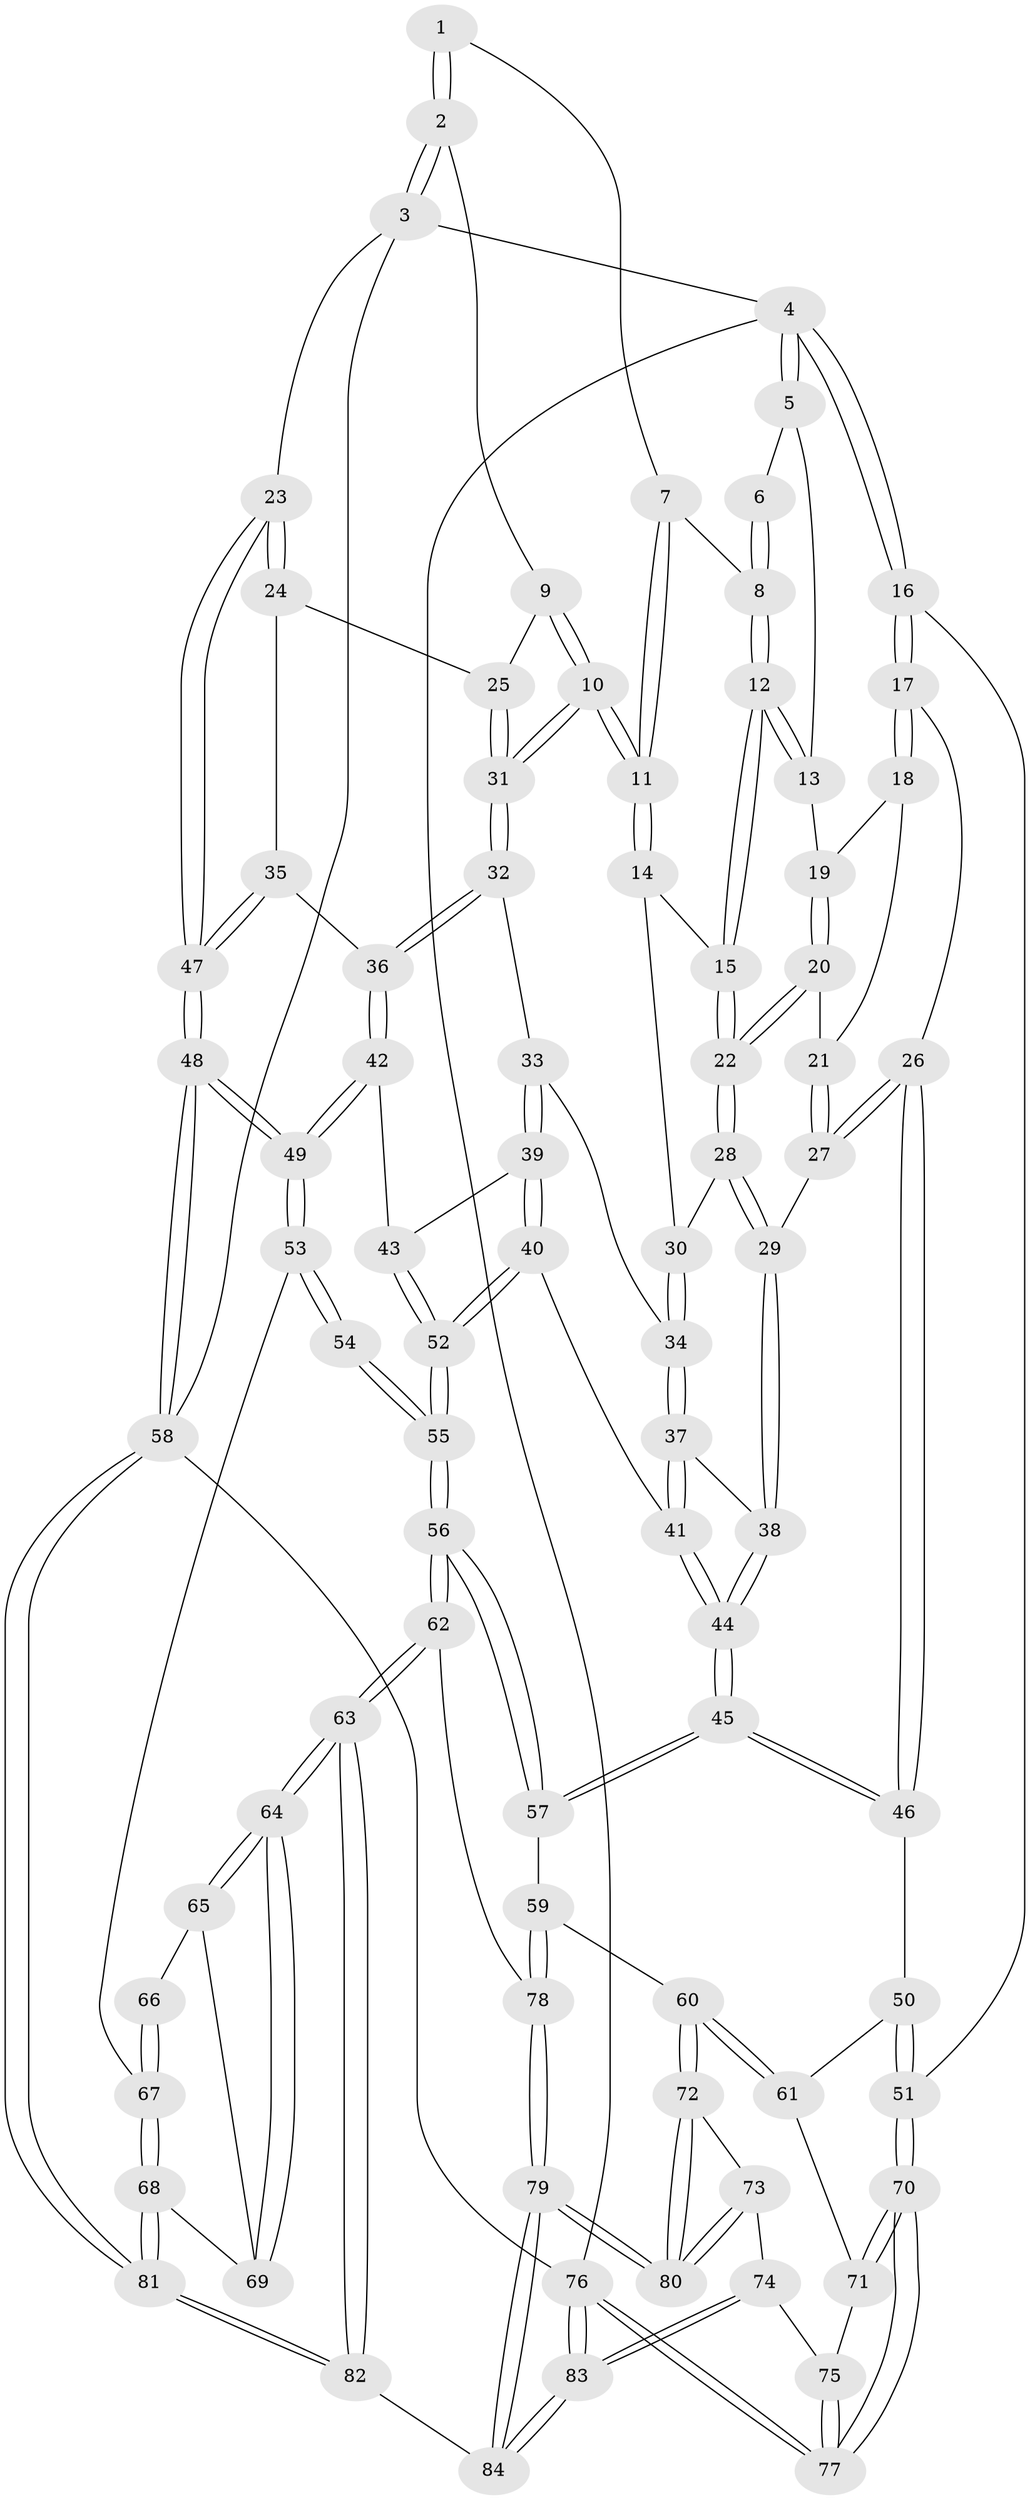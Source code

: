 // coarse degree distribution, {3: 0.22916666666666666, 5: 0.20833333333333334, 4: 0.4791666666666667, 6: 0.0625, 7: 0.020833333333333332}
// Generated by graph-tools (version 1.1) at 2025/24/03/03/25 07:24:38]
// undirected, 84 vertices, 207 edges
graph export_dot {
graph [start="1"]
  node [color=gray90,style=filled];
  1 [pos="+0.6317130695995382+0"];
  2 [pos="+1+0"];
  3 [pos="+1+0"];
  4 [pos="+0+0"];
  5 [pos="+0.2754895735980706+0"];
  6 [pos="+0.3435672139314247+0"];
  7 [pos="+0.5685200790453644+0.004509282286619064"];
  8 [pos="+0.5049850684856823+0.07215312327462503"];
  9 [pos="+0.9854335645946285+0"];
  10 [pos="+0.6600163189952495+0.2382028754703137"];
  11 [pos="+0.6198733872079252+0.21715107751730559"];
  12 [pos="+0.45965884559952114+0.15090248352375998"];
  13 [pos="+0.2744657039715796+0"];
  14 [pos="+0.5344248733762693+0.19682474521365648"];
  15 [pos="+0.4609809725096832+0.15942003939928792"];
  16 [pos="+0+0.27417379387875673"];
  17 [pos="+0+0.27742575551233845"];
  18 [pos="+0.18700763300583842+0.024030518716258616"];
  19 [pos="+0.2432652952008201+0"];
  20 [pos="+0.2797139090460631+0.1562840829406962"];
  21 [pos="+0.15119303480679758+0.20931559506930367"];
  22 [pos="+0.34487738076630553+0.2294537327556593"];
  23 [pos="+1+0.20140208613885616"];
  24 [pos="+0.9011279826010051+0.2701717401528976"];
  25 [pos="+0.8922416872240663+0.24981819569490463"];
  26 [pos="+0+0.32863399128646886"];
  27 [pos="+0.053989943967910486+0.30711560750975525"];
  28 [pos="+0.33236635500106854+0.2847410525071353"];
  29 [pos="+0.31832561038400164+0.3159304473741594"];
  30 [pos="+0.4667196280683992+0.30126230090675943"];
  31 [pos="+0.6613642837868362+0.24288173229596163"];
  32 [pos="+0.6643398026222466+0.30450457622627003"];
  33 [pos="+0.5173988875581054+0.39451375232347125"];
  34 [pos="+0.4997050595258177+0.39495867903480447"];
  35 [pos="+0.9029844209994937+0.3969364071965581"];
  36 [pos="+0.7125452777211745+0.37545934526012903"];
  37 [pos="+0.4501157368561586+0.4118751825139313"];
  38 [pos="+0.3494467089157017+0.40471610618682075"];
  39 [pos="+0.5326468130293093+0.4367142326881466"];
  40 [pos="+0.5163946680588176+0.5802460393553641"];
  41 [pos="+0.48208601378915167+0.5638664409112741"];
  42 [pos="+0.692085425960772+0.5134172027091408"];
  43 [pos="+0.6545631181912724+0.5527357605456766"];
  44 [pos="+0.27450346996207553+0.5637043303538066"];
  45 [pos="+0.23956971231844526+0.5959366859682717"];
  46 [pos="+0.20205010914534788+0.5912086985647768"];
  47 [pos="+1+0.5644856668204833"];
  48 [pos="+1+0.6713935755880506"];
  49 [pos="+1+0.6739944915827569"];
  50 [pos="+0.14246123875261618+0.638199268721844"];
  51 [pos="+0+0.6221046769736993"];
  52 [pos="+0.5958399926696712+0.6496284047389064"];
  53 [pos="+0.9668642033243814+0.7149147417329261"];
  54 [pos="+0.7587855534650925+0.7331291194308646"];
  55 [pos="+0.597964922694253+0.7008999396239909"];
  56 [pos="+0.5374542717633488+0.7797067608826665"];
  57 [pos="+0.2894537623685403+0.6799945244021712"];
  58 [pos="+1+1"];
  59 [pos="+0.25854552450396656+0.8373263041927551"];
  60 [pos="+0.15946691428393037+0.8578673696916911"];
  61 [pos="+0.07009202111126438+0.7761590764996877"];
  62 [pos="+0.5272571399306188+0.9255059141893667"];
  63 [pos="+0.5514053630502991+1"];
  64 [pos="+0.6381949706673549+0.9653029498743557"];
  65 [pos="+0.7406404577552952+0.8458821250657097"];
  66 [pos="+0.7460685087194217+0.8300221820312428"];
  67 [pos="+0.8138867095956358+0.8967185835420045"];
  68 [pos="+0.8078311556662168+0.9060446364401843"];
  69 [pos="+0.7910246961970961+0.9085355850758813"];
  70 [pos="+0+0.8265396676299922"];
  71 [pos="+0.035512683461798845+0.7905184793611824"];
  72 [pos="+0.14965057818829514+0.8860671409408113"];
  73 [pos="+0.0902758179905032+0.9438287401749623"];
  74 [pos="+0.0849374263408953+0.9460987656193834"];
  75 [pos="+0.06267791076139079+0.9214763799138571"];
  76 [pos="+0+1"];
  77 [pos="+0+0.8611978776889002"];
  78 [pos="+0.27731548555037266+0.8645287460914047"];
  79 [pos="+0.2466065899915872+1"];
  80 [pos="+0.22438604252018302+1"];
  81 [pos="+1+1"];
  82 [pos="+0.5450258143538707+1"];
  83 [pos="+0+1"];
  84 [pos="+0.2963867680086501+1"];
  1 -- 2;
  1 -- 2;
  1 -- 7;
  2 -- 3;
  2 -- 3;
  2 -- 9;
  3 -- 4;
  3 -- 23;
  3 -- 58;
  4 -- 5;
  4 -- 5;
  4 -- 16;
  4 -- 16;
  4 -- 76;
  5 -- 6;
  5 -- 13;
  6 -- 8;
  6 -- 8;
  7 -- 8;
  7 -- 11;
  7 -- 11;
  8 -- 12;
  8 -- 12;
  9 -- 10;
  9 -- 10;
  9 -- 25;
  10 -- 11;
  10 -- 11;
  10 -- 31;
  10 -- 31;
  11 -- 14;
  11 -- 14;
  12 -- 13;
  12 -- 13;
  12 -- 15;
  12 -- 15;
  13 -- 19;
  14 -- 15;
  14 -- 30;
  15 -- 22;
  15 -- 22;
  16 -- 17;
  16 -- 17;
  16 -- 51;
  17 -- 18;
  17 -- 18;
  17 -- 26;
  18 -- 19;
  18 -- 21;
  19 -- 20;
  19 -- 20;
  20 -- 21;
  20 -- 22;
  20 -- 22;
  21 -- 27;
  21 -- 27;
  22 -- 28;
  22 -- 28;
  23 -- 24;
  23 -- 24;
  23 -- 47;
  23 -- 47;
  24 -- 25;
  24 -- 35;
  25 -- 31;
  25 -- 31;
  26 -- 27;
  26 -- 27;
  26 -- 46;
  26 -- 46;
  27 -- 29;
  28 -- 29;
  28 -- 29;
  28 -- 30;
  29 -- 38;
  29 -- 38;
  30 -- 34;
  30 -- 34;
  31 -- 32;
  31 -- 32;
  32 -- 33;
  32 -- 36;
  32 -- 36;
  33 -- 34;
  33 -- 39;
  33 -- 39;
  34 -- 37;
  34 -- 37;
  35 -- 36;
  35 -- 47;
  35 -- 47;
  36 -- 42;
  36 -- 42;
  37 -- 38;
  37 -- 41;
  37 -- 41;
  38 -- 44;
  38 -- 44;
  39 -- 40;
  39 -- 40;
  39 -- 43;
  40 -- 41;
  40 -- 52;
  40 -- 52;
  41 -- 44;
  41 -- 44;
  42 -- 43;
  42 -- 49;
  42 -- 49;
  43 -- 52;
  43 -- 52;
  44 -- 45;
  44 -- 45;
  45 -- 46;
  45 -- 46;
  45 -- 57;
  45 -- 57;
  46 -- 50;
  47 -- 48;
  47 -- 48;
  48 -- 49;
  48 -- 49;
  48 -- 58;
  48 -- 58;
  49 -- 53;
  49 -- 53;
  50 -- 51;
  50 -- 51;
  50 -- 61;
  51 -- 70;
  51 -- 70;
  52 -- 55;
  52 -- 55;
  53 -- 54;
  53 -- 54;
  53 -- 67;
  54 -- 55;
  54 -- 55;
  55 -- 56;
  55 -- 56;
  56 -- 57;
  56 -- 57;
  56 -- 62;
  56 -- 62;
  57 -- 59;
  58 -- 81;
  58 -- 81;
  58 -- 76;
  59 -- 60;
  59 -- 78;
  59 -- 78;
  60 -- 61;
  60 -- 61;
  60 -- 72;
  60 -- 72;
  61 -- 71;
  62 -- 63;
  62 -- 63;
  62 -- 78;
  63 -- 64;
  63 -- 64;
  63 -- 82;
  63 -- 82;
  64 -- 65;
  64 -- 65;
  64 -- 69;
  64 -- 69;
  65 -- 66;
  65 -- 69;
  66 -- 67;
  66 -- 67;
  67 -- 68;
  67 -- 68;
  68 -- 69;
  68 -- 81;
  68 -- 81;
  70 -- 71;
  70 -- 71;
  70 -- 77;
  70 -- 77;
  71 -- 75;
  72 -- 73;
  72 -- 80;
  72 -- 80;
  73 -- 74;
  73 -- 80;
  73 -- 80;
  74 -- 75;
  74 -- 83;
  74 -- 83;
  75 -- 77;
  75 -- 77;
  76 -- 77;
  76 -- 77;
  76 -- 83;
  76 -- 83;
  78 -- 79;
  78 -- 79;
  79 -- 80;
  79 -- 80;
  79 -- 84;
  79 -- 84;
  81 -- 82;
  81 -- 82;
  82 -- 84;
  83 -- 84;
  83 -- 84;
}
